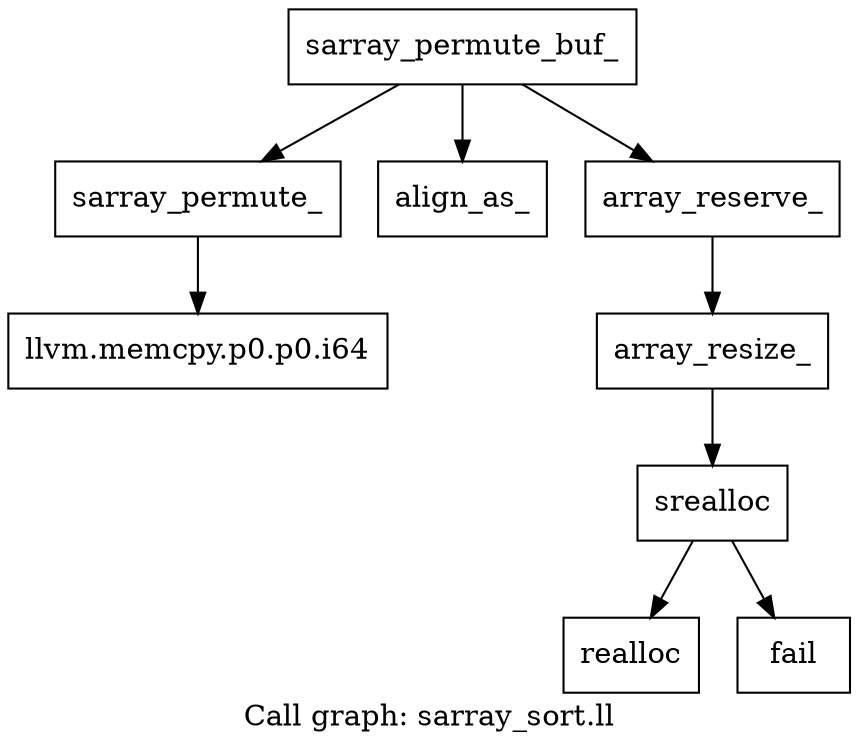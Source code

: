 digraph "Call graph: sarray_sort.ll" {
	label="Call graph: sarray_sort.ll";

	Node0x5648af2e6b20 [shape=record,label="{sarray_permute_}"];
	Node0x5648af2e6b20 -> Node0x5648af2e6bd0;
	Node0x5648af2e6bd0 [shape=record,label="{llvm.memcpy.p0.p0.i64}"];
	Node0x5648af3031b0 [shape=record,label="{sarray_permute_buf_}"];
	Node0x5648af3031b0 -> Node0x5648af3032e0;
	Node0x5648af3031b0 -> Node0x5648af303360;
	Node0x5648af3031b0 -> Node0x5648af2e6b20;
	Node0x5648af303360 [shape=record,label="{array_reserve_}"];
	Node0x5648af303360 -> Node0x5648af3034f0;
	Node0x5648af3032e0 [shape=record,label="{align_as_}"];
	Node0x5648af3034f0 [shape=record,label="{array_resize_}"];
	Node0x5648af3034f0 -> Node0x5648af303570;
	Node0x5648af303570 [shape=record,label="{srealloc}"];
	Node0x5648af303570 -> Node0x5648af3035f0;
	Node0x5648af303570 -> Node0x5648af3036a0;
	Node0x5648af3035f0 [shape=record,label="{realloc}"];
	Node0x5648af3036a0 [shape=record,label="{fail}"];
}
